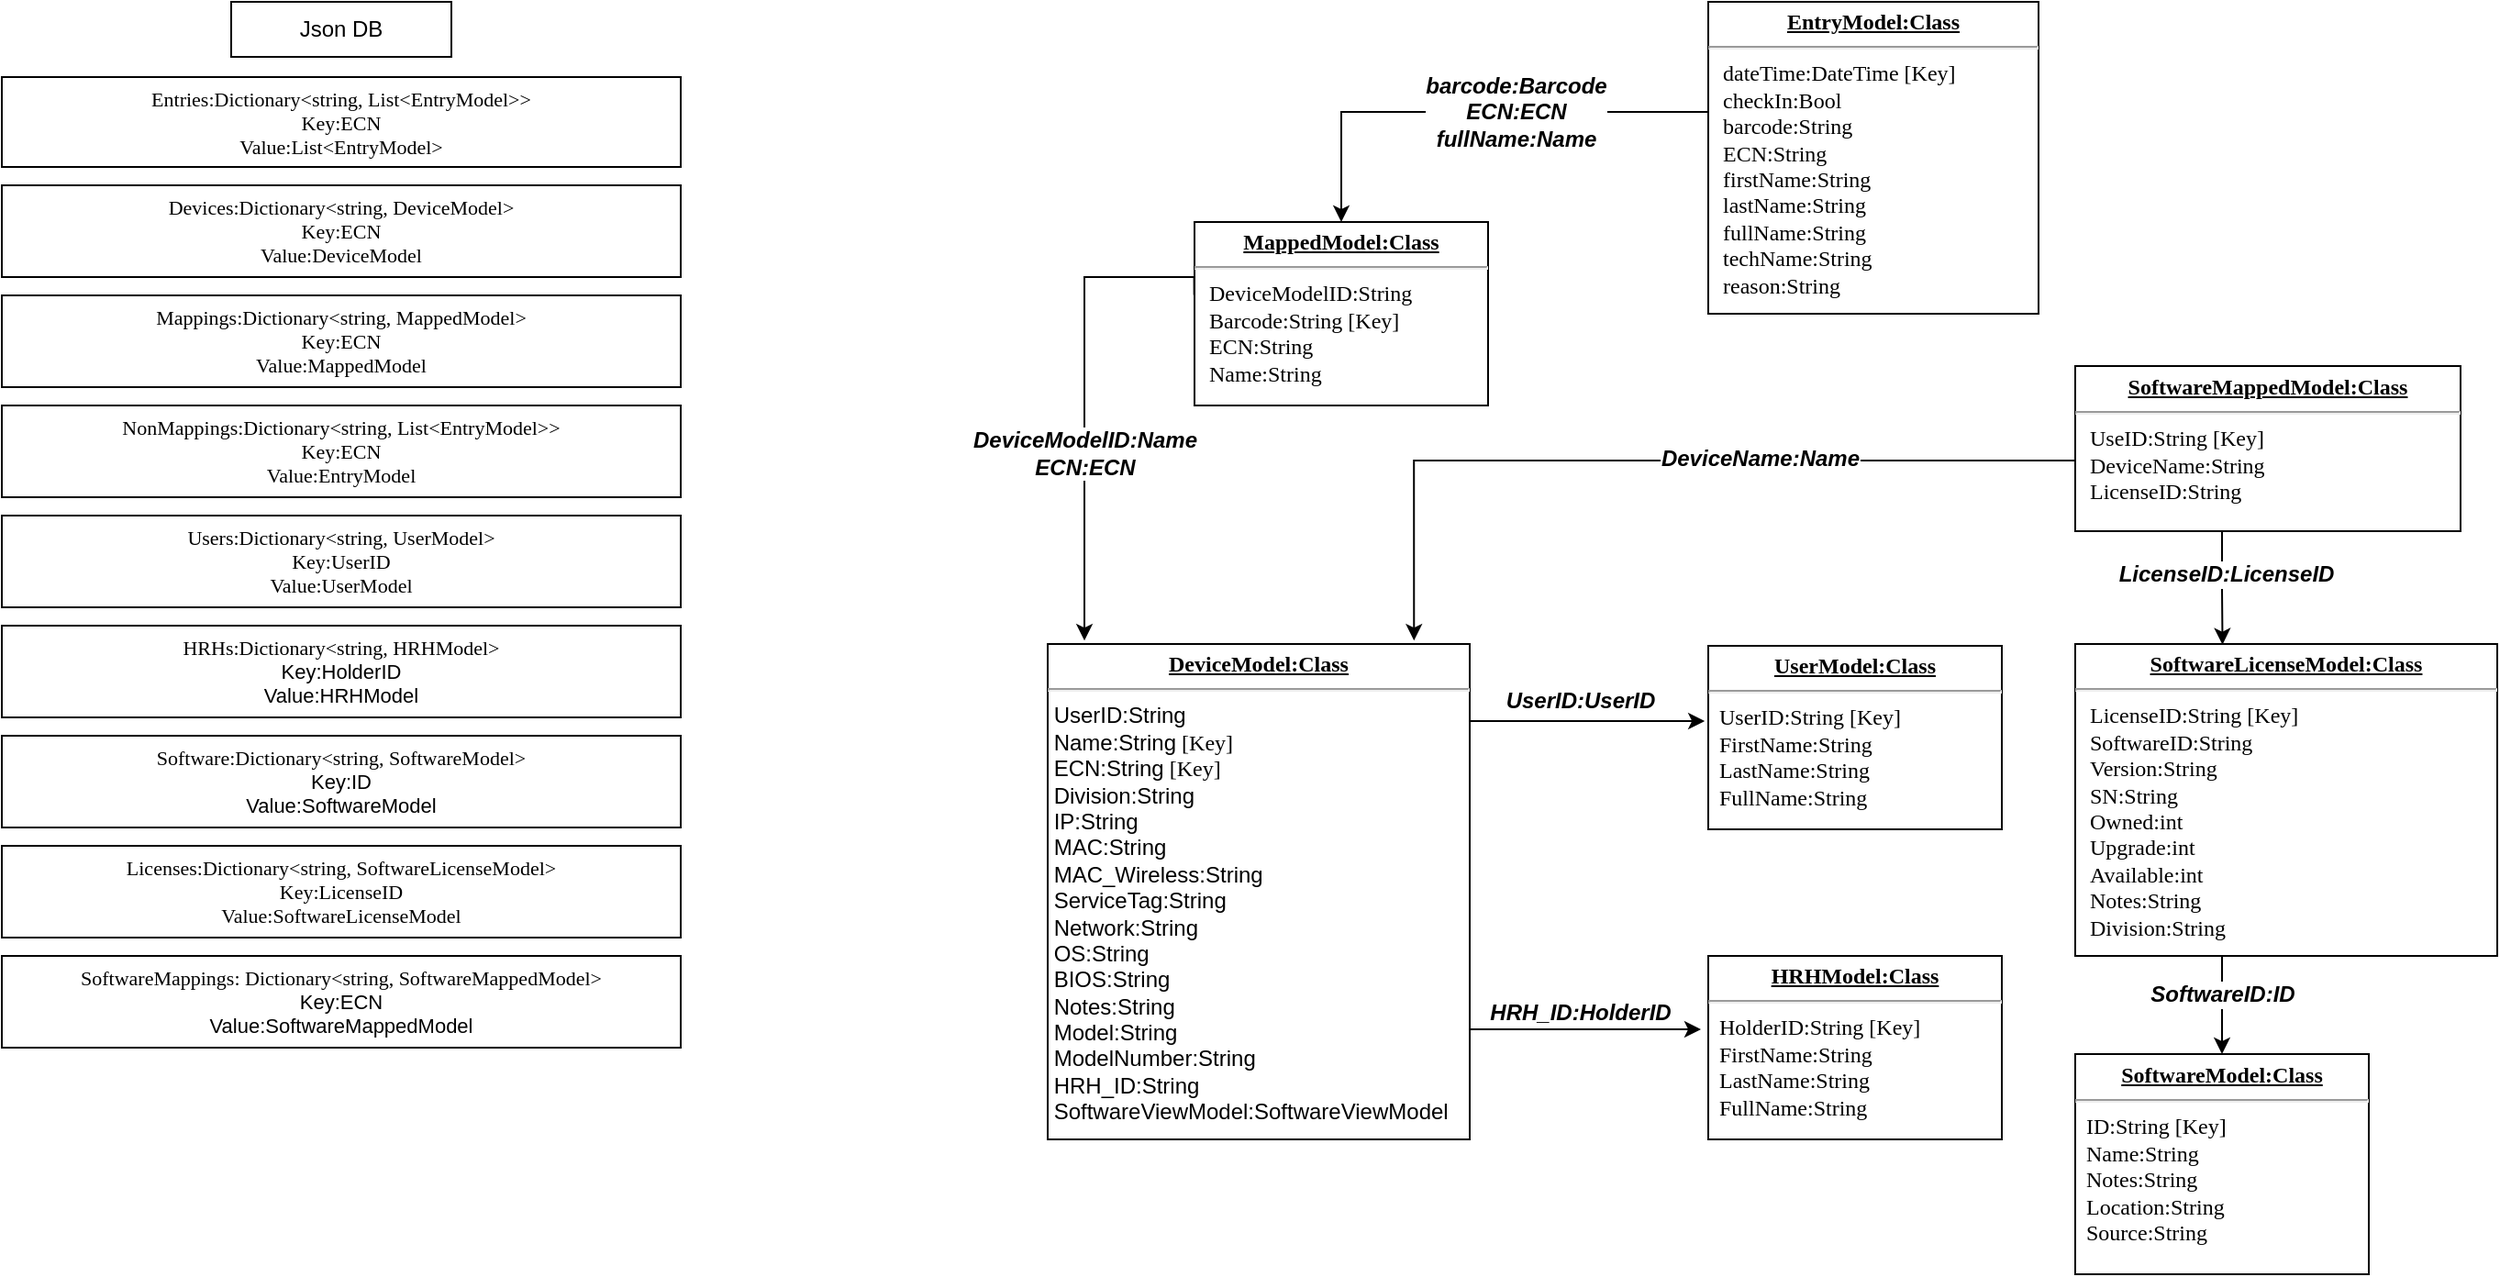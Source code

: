 <mxfile version="14.6.1" type="device"><diagram id="C5RBs43oDa-KdzZeNtuy" name="Page-1"><mxGraphModel dx="2370" dy="1212" grid="1" gridSize="10" guides="1" tooltips="1" connect="1" arrows="1" fold="1" page="1" pageScale="1" pageWidth="827" pageHeight="1169" math="0" shadow="0"><root><mxCell id="WIyWlLk6GJQsqaUBKTNV-0"/><mxCell id="WIyWlLk6GJQsqaUBKTNV-1" parent="WIyWlLk6GJQsqaUBKTNV-0"/><mxCell id="ibJrf6nO1Ghuo4JFHKnv-6" value="Json DB" style="rounded=0;whiteSpace=wrap;html=1;" vertex="1" parent="WIyWlLk6GJQsqaUBKTNV-1"><mxGeometry x="305" y="238" width="120" height="30" as="geometry"/></mxCell><mxCell id="ibJrf6nO1Ghuo4JFHKnv-47" style="edgeStyle=orthogonalEdgeStyle;rounded=0;orthogonalLoop=1;jettySize=auto;html=1;exitX=0;exitY=0.5;exitDx=0;exitDy=0;entryX=0.5;entryY=0;entryDx=0;entryDy=0;fontSize=11;" edge="1" parent="WIyWlLk6GJQsqaUBKTNV-1" source="ibJrf6nO1Ghuo4JFHKnv-16" target="ibJrf6nO1Ghuo4JFHKnv-18"><mxGeometry relative="1" as="geometry"><Array as="points"><mxPoint x="1110" y="298"/><mxPoint x="910" y="298"/></Array></mxGeometry></mxCell><mxCell id="ibJrf6nO1Ghuo4JFHKnv-48" value="&lt;div style=&quot;font-size: 12px&quot;&gt;&lt;i&gt;&lt;b&gt;&lt;font style=&quot;font-size: 12px&quot;&gt;barcode:Barcode&lt;/font&gt;&lt;/b&gt;&lt;/i&gt;&lt;/div&gt;&lt;div style=&quot;font-size: 12px&quot;&gt;&lt;i&gt;&lt;b&gt;&lt;font style=&quot;font-size: 12px&quot;&gt;ECN:ECN&lt;/font&gt;&lt;/b&gt;&lt;/i&gt;&lt;/div&gt;&lt;div style=&quot;font-size: 12px&quot;&gt;&lt;i&gt;&lt;b&gt;&lt;font style=&quot;font-size: 12px&quot;&gt;fullName:Name&lt;br&gt;&lt;/font&gt;&lt;/b&gt;&lt;/i&gt;&lt;/div&gt;" style="edgeLabel;html=1;align=center;verticalAlign=middle;resizable=0;points=[];fontSize=11;" vertex="1" connectable="0" parent="ibJrf6nO1Ghuo4JFHKnv-47"><mxGeometry x="-0.151" y="1" relative="1" as="geometry"><mxPoint x="-9" y="-1" as="offset"/></mxGeometry></mxCell><mxCell id="ibJrf6nO1Ghuo4JFHKnv-16" value="&lt;p style=&quot;margin: 4px 0px 0px ; text-align: center ; text-decoration: underline&quot;&gt;&lt;font style=&quot;font-size: 12px&quot; face=&quot;Verdana&quot;&gt;&lt;b&gt;EntryModel:Class&lt;/b&gt;&lt;/font&gt;&lt;/p&gt;&lt;hr&gt;&lt;p style=&quot;margin: 0px 0px 0px 8px&quot;&gt;&lt;font style=&quot;font-size: 12px&quot; face=&quot;Verdana&quot;&gt;dateTime:DateTime&lt;/font&gt;&lt;font style=&quot;font-size: 12px&quot; face=&quot;Verdana&quot;&gt; [Key]&lt;/font&gt;&lt;/p&gt;&lt;p style=&quot;margin: 0px 0px 0px 8px&quot;&gt;&lt;font style=&quot;font-size: 12px&quot; face=&quot;Verdana&quot;&gt;checkIn:Bool&lt;/font&gt;&lt;/p&gt;&lt;p style=&quot;margin: 0px 0px 0px 8px&quot;&gt;&lt;font style=&quot;font-size: 12px&quot; face=&quot;Verdana&quot;&gt;barcode:String&lt;/font&gt;&lt;/p&gt;&lt;p style=&quot;margin: 0px 0px 0px 8px&quot;&gt;&lt;font style=&quot;font-size: 12px&quot; face=&quot;Verdana&quot;&gt;ECN:String&lt;/font&gt;&lt;/p&gt;&lt;p style=&quot;margin: 0px 0px 0px 8px&quot;&gt;&lt;font style=&quot;font-size: 12px&quot; face=&quot;Verdana&quot;&gt;firstName:String&lt;/font&gt;&lt;/p&gt;&lt;p style=&quot;margin: 0px 0px 0px 8px&quot;&gt;&lt;font style=&quot;font-size: 12px&quot; face=&quot;Verdana&quot;&gt;lastName:String&lt;/font&gt;&lt;/p&gt;&lt;p style=&quot;margin: 0px 0px 0px 8px&quot;&gt;&lt;font style=&quot;font-size: 12px&quot; face=&quot;Verdana&quot;&gt;fullName:String&lt;/font&gt;&lt;/p&gt;&lt;p style=&quot;margin: 0px 0px 0px 8px&quot;&gt;&lt;font style=&quot;font-size: 12px&quot; face=&quot;Verdana&quot;&gt;techName:String&lt;/font&gt;&lt;/p&gt;&lt;p style=&quot;margin: 0px 0px 0px 8px&quot;&gt;&lt;font style=&quot;font-size: 12px&quot; face=&quot;Verdana&quot;&gt;reason:String&lt;br&gt;&lt;/font&gt;&lt;/p&gt;" style="verticalAlign=top;align=left;overflow=fill;fontSize=12;fontFamily=Helvetica;html=1;" vertex="1" parent="WIyWlLk6GJQsqaUBKTNV-1"><mxGeometry x="1110" y="238" width="180" height="170" as="geometry"/></mxCell><mxCell id="ibJrf6nO1Ghuo4JFHKnv-43" style="edgeStyle=orthogonalEdgeStyle;rounded=0;orthogonalLoop=1;jettySize=auto;html=1;fontSize=11;entryX=0.087;entryY=-0.007;entryDx=0;entryDy=0;entryPerimeter=0;exitX=-0.001;exitY=0.398;exitDx=0;exitDy=0;exitPerimeter=0;" edge="1" parent="WIyWlLk6GJQsqaUBKTNV-1" source="ibJrf6nO1Ghuo4JFHKnv-18" target="ibJrf6nO1Ghuo4JFHKnv-38"><mxGeometry relative="1" as="geometry"><mxPoint x="810" y="388" as="sourcePoint"/><mxPoint x="770" y="568" as="targetPoint"/><Array as="points"><mxPoint x="770" y="388"/></Array></mxGeometry></mxCell><mxCell id="ibJrf6nO1Ghuo4JFHKnv-46" value="&lt;div style=&quot;font-size: 12px&quot;&gt;&lt;font style=&quot;font-size: 12px&quot;&gt;&lt;i&gt;&lt;b&gt;DeviceModelID:Name&lt;/b&gt;&lt;/i&gt;&lt;/font&gt;&lt;/div&gt;&lt;div style=&quot;font-size: 12px&quot;&gt;&lt;font style=&quot;font-size: 12px&quot;&gt;&lt;i&gt;&lt;b&gt;ECN:ECN&lt;br&gt;&lt;/b&gt;&lt;/i&gt;&lt;/font&gt;&lt;/div&gt;" style="edgeLabel;html=1;align=center;verticalAlign=middle;resizable=0;points=[];fontSize=11;" vertex="1" connectable="0" parent="ibJrf6nO1Ghuo4JFHKnv-43"><mxGeometry x="0.125" relative="1" as="geometry"><mxPoint y="15" as="offset"/></mxGeometry></mxCell><mxCell id="ibJrf6nO1Ghuo4JFHKnv-18" value="&lt;p style=&quot;margin: 4px 0px 0px ; text-align: center ; text-decoration: underline&quot;&gt;&lt;font style=&quot;font-size: 12px&quot; face=&quot;Verdana&quot;&gt;&lt;b&gt;MappedModel:Class&lt;/b&gt;&lt;/font&gt;&lt;/p&gt;&lt;hr&gt;&lt;p style=&quot;margin: 0px 0px 0px 8px&quot;&gt;&lt;font style=&quot;font-size: 12px&quot; face=&quot;Verdana&quot;&gt;DeviceModelID:String&lt;/font&gt;&lt;/p&gt;&lt;p style=&quot;margin: 0px 0px 0px 8px&quot;&gt;&lt;font style=&quot;font-size: 12px&quot; face=&quot;Verdana&quot;&gt;Barcode:String&lt;/font&gt;&lt;font style=&quot;font-size: 12px&quot; face=&quot;Verdana&quot;&gt; [Key]&lt;/font&gt;&lt;/p&gt;&lt;p style=&quot;margin: 0px 0px 0px 8px&quot;&gt;&lt;font style=&quot;font-size: 12px&quot; face=&quot;Verdana&quot;&gt;ECN:String&lt;/font&gt;&lt;/p&gt;&lt;p style=&quot;margin: 0px 0px 0px 8px&quot;&gt;&lt;font style=&quot;font-size: 12px&quot; face=&quot;Verdana&quot;&gt;Name:String&lt;br&gt;&lt;/font&gt;&lt;/p&gt;&lt;font face=&quot;Verdana&quot;&gt;&lt;/font&gt;" style="verticalAlign=top;align=left;overflow=fill;fontSize=12;fontFamily=Helvetica;html=1;" vertex="1" parent="WIyWlLk6GJQsqaUBKTNV-1"><mxGeometry x="830" y="358" width="160" height="100" as="geometry"/></mxCell><mxCell id="ibJrf6nO1Ghuo4JFHKnv-20" value="&lt;p style=&quot;margin: 4px 0px 0px ; text-align: center ; text-decoration: underline&quot;&gt;&lt;font style=&quot;font-size: 12px&quot; face=&quot;Verdana&quot;&gt;&lt;b&gt;HRHModel:Class&lt;/b&gt;&lt;/font&gt;&lt;/p&gt;&lt;hr&gt;&lt;div&gt;&lt;font face=&quot;Verdana&quot;&gt;&amp;nbsp; HolderID:String&lt;/font&gt;&lt;font style=&quot;font-size: 12px&quot; face=&quot;Verdana&quot;&gt; [Key]&lt;/font&gt;&lt;/div&gt;&lt;div&gt;&lt;font face=&quot;Verdana&quot;&gt;&amp;nbsp; FirstName:String&lt;/font&gt;&lt;/div&gt;&lt;div&gt;&lt;font face=&quot;Verdana&quot;&gt;&amp;nbsp; LastName:String&lt;/font&gt;&lt;/div&gt;&lt;div&gt;&lt;font face=&quot;Verdana&quot;&gt;&amp;nbsp; FullName:String&lt;br&gt;&lt;/font&gt;&lt;/div&gt;" style="verticalAlign=top;align=left;overflow=fill;fontSize=12;fontFamily=Helvetica;html=1;" vertex="1" parent="WIyWlLk6GJQsqaUBKTNV-1"><mxGeometry x="1110" y="758" width="160" height="100" as="geometry"/></mxCell><mxCell id="ibJrf6nO1Ghuo4JFHKnv-60" style="edgeStyle=orthogonalEdgeStyle;rounded=0;orthogonalLoop=1;jettySize=auto;html=1;entryX=0.5;entryY=0;entryDx=0;entryDy=0;fontSize=11;" edge="1" parent="WIyWlLk6GJQsqaUBKTNV-1" source="ibJrf6nO1Ghuo4JFHKnv-22" target="ibJrf6nO1Ghuo4JFHKnv-37"><mxGeometry relative="1" as="geometry"><Array as="points"><mxPoint x="1390" y="771.5"/><mxPoint x="1390" y="771.5"/></Array></mxGeometry></mxCell><mxCell id="ibJrf6nO1Ghuo4JFHKnv-61" value="&lt;b&gt;&lt;i&gt;&lt;font style=&quot;font-size: 12px&quot;&gt;SoftwareID:ID&lt;/font&gt;&lt;/i&gt;&lt;/b&gt;" style="edgeLabel;html=1;align=center;verticalAlign=middle;resizable=0;points=[];fontSize=11;" vertex="1" connectable="0" parent="ibJrf6nO1Ghuo4JFHKnv-60"><mxGeometry x="-0.356" relative="1" as="geometry"><mxPoint y="4" as="offset"/></mxGeometry></mxCell><mxCell id="ibJrf6nO1Ghuo4JFHKnv-22" value="&lt;p style=&quot;margin: 4px 0px 0px ; text-align: center ; text-decoration: underline&quot;&gt;&lt;font style=&quot;font-size: 12px&quot; face=&quot;Verdana&quot;&gt;&lt;b&gt;SoftwareLicenseModel:Class&lt;/b&gt;&lt;/font&gt;&lt;/p&gt;&lt;hr&gt;&lt;p style=&quot;margin: 0px 0px 0px 8px&quot;&gt;&lt;font style=&quot;font-size: 12px&quot; face=&quot;Verdana&quot;&gt;LicenseID:String&lt;/font&gt;&lt;font style=&quot;font-size: 12px&quot; face=&quot;Verdana&quot;&gt; [Key]&lt;/font&gt;&lt;/p&gt;&lt;p style=&quot;margin: 0px 0px 0px 8px&quot;&gt;&lt;font style=&quot;font-size: 12px&quot; face=&quot;Verdana&quot;&gt;SoftwareID:String&lt;/font&gt;&lt;/p&gt;&lt;p style=&quot;margin: 0px 0px 0px 8px&quot;&gt;&lt;font style=&quot;font-size: 12px&quot; face=&quot;Verdana&quot;&gt;Version:String&lt;/font&gt;&lt;/p&gt;&lt;p style=&quot;margin: 0px 0px 0px 8px&quot;&gt;&lt;font style=&quot;font-size: 12px&quot; face=&quot;Verdana&quot;&gt;SN:String&lt;/font&gt;&lt;/p&gt;&lt;p style=&quot;margin: 0px 0px 0px 8px&quot;&gt;&lt;font style=&quot;font-size: 12px&quot; face=&quot;Verdana&quot;&gt;Owned:int&lt;/font&gt;&lt;/p&gt;&lt;p style=&quot;margin: 0px 0px 0px 8px&quot;&gt;&lt;font style=&quot;font-size: 12px&quot; face=&quot;Verdana&quot;&gt;Upgrade:int&lt;/font&gt;&lt;/p&gt;&lt;p style=&quot;margin: 0px 0px 0px 8px&quot;&gt;&lt;font style=&quot;font-size: 12px&quot; face=&quot;Verdana&quot;&gt;Available:int&lt;/font&gt;&lt;/p&gt;&lt;p style=&quot;margin: 0px 0px 0px 8px&quot;&gt;&lt;font style=&quot;font-size: 12px&quot; face=&quot;Verdana&quot;&gt;Notes:String&lt;/font&gt;&lt;/p&gt;&lt;p style=&quot;margin: 0px 0px 0px 8px&quot;&gt;&lt;font style=&quot;font-size: 12px&quot; face=&quot;Verdana&quot;&gt;Division:String&lt;br&gt;&lt;/font&gt;&lt;/p&gt;" style="verticalAlign=top;align=left;overflow=fill;fontSize=12;fontFamily=Helvetica;html=1;" vertex="1" parent="WIyWlLk6GJQsqaUBKTNV-1"><mxGeometry x="1310" y="588" width="230" height="170" as="geometry"/></mxCell><mxCell id="ibJrf6nO1Ghuo4JFHKnv-26" value="&lt;font style=&quot;font-size: 11px&quot; face=&quot;Verdana&quot;&gt;&lt;span style=&quot;font-size: 11px&quot;&gt;NonMappings:Dictionary&amp;lt;string, List&amp;lt;EntryModel&amp;gt;&amp;gt;&lt;/span&gt;&lt;/font&gt;&lt;font style=&quot;font-size: 11px&quot; face=&quot;Verdana&quot;&gt;&lt;span style=&quot;font-size: 11px&quot;&gt;&lt;/span&gt;&lt;/font&gt;&lt;div&gt;&lt;font style=&quot;font-size: 11px&quot; face=&quot;Verdana&quot;&gt;&lt;span style=&quot;font-size: 11px&quot;&gt;Key:ECN&lt;/span&gt;&lt;/font&gt;&lt;/div&gt;&lt;div&gt;&lt;font style=&quot;font-size: 11px&quot; face=&quot;Verdana&quot;&gt;&lt;span style=&quot;font-size: 11px&quot;&gt;Value:EntryModel&lt;/span&gt;&lt;/font&gt;&lt;/div&gt;" style="rounded=0;whiteSpace=wrap;html=1;fontSize=11;fontStyle=0" vertex="1" parent="WIyWlLk6GJQsqaUBKTNV-1"><mxGeometry x="180" y="458" width="370" height="50" as="geometry"/></mxCell><mxCell id="ibJrf6nO1Ghuo4JFHKnv-30" value="&lt;div&gt;&lt;font style=&quot;font-size: 11px&quot; face=&quot;Verdana&quot;&gt;&lt;span style=&quot;font-size: 11px&quot;&gt;Mappings:Dictionary&amp;lt;string, MappedModel&amp;gt;&lt;/span&gt;&lt;/font&gt;&lt;/div&gt;&lt;div&gt;&lt;font style=&quot;font-size: 11px&quot; face=&quot;Verdana&quot;&gt;&lt;span style=&quot;font-size: 11px&quot;&gt;Key:ECN&lt;/span&gt;&lt;/font&gt;&lt;/div&gt;&lt;div&gt;&lt;font style=&quot;font-size: 11px&quot; face=&quot;Verdana&quot;&gt;&lt;span style=&quot;font-size: 11px&quot;&gt;Value:MappedModel&lt;br&gt;&lt;/span&gt;&lt;/font&gt;&lt;/div&gt;" style="rounded=0;whiteSpace=wrap;html=1;fontSize=11;fontStyle=0" vertex="1" parent="WIyWlLk6GJQsqaUBKTNV-1"><mxGeometry x="180" y="398" width="370" height="50" as="geometry"/></mxCell><mxCell id="ibJrf6nO1Ghuo4JFHKnv-31" value="&lt;div&gt;&lt;font style=&quot;font-size: 11px&quot; face=&quot;Verdana&quot;&gt;&lt;span style=&quot;font-size: 11px&quot;&gt;Users:Dictionary&amp;lt;string, UserModel&amp;gt;&lt;/span&gt;&lt;br&gt;&lt;/font&gt;&lt;/div&gt;&lt;div&gt;&lt;font face=&quot;Verdana&quot;&gt;Key:UserID&lt;/font&gt;&lt;/div&gt;&lt;font face=&quot;Verdana&quot;&gt;Value:UserModel&lt;/font&gt;" style="rounded=0;whiteSpace=wrap;html=1;fontSize=11;fontStyle=0" vertex="1" parent="WIyWlLk6GJQsqaUBKTNV-1"><mxGeometry x="180" y="518" width="370" height="50" as="geometry"/></mxCell><mxCell id="ibJrf6nO1Ghuo4JFHKnv-32" value="&lt;div&gt;&lt;font style=&quot;font-size: 11px&quot; face=&quot;Verdana&quot;&gt;&lt;span style=&quot;font-size: 11px&quot;&gt;HRHs:Dictionary&amp;lt;string, HRHModel&amp;gt;&lt;/span&gt;&lt;/font&gt;&lt;/div&gt;&lt;div&gt;Key:HolderID&lt;/div&gt;&lt;div&gt;Value:HRHModel&lt;br&gt;&lt;/div&gt;" style="rounded=0;whiteSpace=wrap;html=1;fontSize=11;fontStyle=0" vertex="1" parent="WIyWlLk6GJQsqaUBKTNV-1"><mxGeometry x="180" y="578" width="370" height="50" as="geometry"/></mxCell><mxCell id="ibJrf6nO1Ghuo4JFHKnv-33" value="&lt;div&gt;&lt;font style=&quot;font-size: 11px&quot; face=&quot;Verdana&quot;&gt;&lt;span style=&quot;font-size: 11px&quot;&gt;Software:Dictionary&amp;lt;string, SoftwareModel&amp;gt;&lt;/span&gt;&lt;/font&gt;&lt;/div&gt;&lt;div&gt;Key:ID&lt;/div&gt;&lt;div&gt;Value:SoftwareModel&lt;br&gt;&lt;/div&gt;" style="rounded=0;whiteSpace=wrap;html=1;fontSize=11;fontStyle=0" vertex="1" parent="WIyWlLk6GJQsqaUBKTNV-1"><mxGeometry x="180" y="638" width="370" height="50" as="geometry"/></mxCell><mxCell id="ibJrf6nO1Ghuo4JFHKnv-34" value="&lt;div&gt;&lt;font style=&quot;font-size: 11px&quot; face=&quot;Verdana&quot;&gt;&lt;span style=&quot;font-size: 11px&quot;&gt;Licenses:Dictionary&amp;lt;string, SoftwareLicenseModel&amp;gt;&lt;/span&gt;&lt;/font&gt;&lt;/div&gt;&lt;div&gt;&lt;font style=&quot;font-size: 11px&quot; face=&quot;Verdana&quot;&gt;&lt;span style=&quot;font-size: 11px&quot;&gt;Key:LicenseID&lt;/span&gt;&lt;/font&gt;&lt;/div&gt;&lt;div&gt;&lt;font style=&quot;font-size: 11px&quot; face=&quot;Verdana&quot;&gt;&lt;span style=&quot;font-size: 11px&quot;&gt;Value:SoftwareLicenseModel&lt;br&gt;&lt;/span&gt;&lt;/font&gt;&lt;/div&gt;" style="rounded=0;whiteSpace=wrap;html=1;fontSize=11;fontStyle=0" vertex="1" parent="WIyWlLk6GJQsqaUBKTNV-1"><mxGeometry x="180" y="698" width="370" height="50" as="geometry"/></mxCell><mxCell id="ibJrf6nO1Ghuo4JFHKnv-54" style="edgeStyle=orthogonalEdgeStyle;rounded=0;orthogonalLoop=1;jettySize=auto;html=1;entryX=0.868;entryY=-0.007;entryDx=0;entryDy=0;entryPerimeter=0;fontSize=11;" edge="1" parent="WIyWlLk6GJQsqaUBKTNV-1" source="ibJrf6nO1Ghuo4JFHKnv-35" target="ibJrf6nO1Ghuo4JFHKnv-38"><mxGeometry relative="1" as="geometry"><Array as="points"><mxPoint x="950" y="488"/></Array></mxGeometry></mxCell><mxCell id="ibJrf6nO1Ghuo4JFHKnv-55" value="&lt;font style=&quot;font-size: 12px&quot;&gt;&lt;i&gt;&lt;b&gt;DeviceName:Name&lt;/b&gt;&lt;/i&gt;&lt;/font&gt;" style="edgeLabel;html=1;align=center;verticalAlign=middle;resizable=0;points=[];fontSize=11;" vertex="1" connectable="0" parent="ibJrf6nO1Ghuo4JFHKnv-54"><mxGeometry x="-0.248" y="-1" relative="1" as="geometry"><mxPoint as="offset"/></mxGeometry></mxCell><mxCell id="ibJrf6nO1Ghuo4JFHKnv-57" style="edgeStyle=orthogonalEdgeStyle;rounded=0;orthogonalLoop=1;jettySize=auto;html=1;fontSize=11;entryX=0.349;entryY=0.002;entryDx=0;entryDy=0;entryPerimeter=0;" edge="1" parent="WIyWlLk6GJQsqaUBKTNV-1" source="ibJrf6nO1Ghuo4JFHKnv-35" target="ibJrf6nO1Ghuo4JFHKnv-22"><mxGeometry relative="1" as="geometry"><mxPoint x="1639" y="571.5" as="targetPoint"/><Array as="points"><mxPoint x="1390" y="558"/><mxPoint x="1390" y="558"/></Array></mxGeometry></mxCell><mxCell id="ibJrf6nO1Ghuo4JFHKnv-59" value="&lt;font style=&quot;font-size: 12px&quot;&gt;&lt;b&gt;&lt;i&gt;LicenseID:LicenseID&lt;/i&gt;&lt;/b&gt;&lt;/font&gt;" style="edgeLabel;html=1;align=center;verticalAlign=middle;resizable=0;points=[];fontSize=11;" vertex="1" connectable="0" parent="ibJrf6nO1Ghuo4JFHKnv-57"><mxGeometry x="0.275" y="2" relative="1" as="geometry"><mxPoint y="-16" as="offset"/></mxGeometry></mxCell><mxCell id="ibJrf6nO1Ghuo4JFHKnv-35" value="&lt;p style=&quot;margin: 4px 0px 0px ; text-align: center ; text-decoration: underline&quot;&gt;&lt;font style=&quot;font-size: 12px&quot; face=&quot;Verdana&quot;&gt;&lt;b&gt;SoftwareMappedModel:Class&lt;/b&gt;&lt;/font&gt;&lt;/p&gt;&lt;hr&gt;&lt;p style=&quot;margin: 0px 0px 0px 8px&quot;&gt;&lt;font style=&quot;font-size: 12px&quot; face=&quot;Verdana&quot;&gt;UseID:String [Key]&lt;br&gt;&lt;/font&gt;&lt;/p&gt;&lt;p style=&quot;margin: 0px 0px 0px 8px&quot;&gt;&lt;font style=&quot;font-size: 12px&quot; face=&quot;Verdana&quot;&gt;DeviceName:String&lt;/font&gt;&lt;/p&gt;&lt;p style=&quot;margin: 0px 0px 0px 8px&quot;&gt;&lt;font style=&quot;font-size: 12px&quot; face=&quot;Verdana&quot;&gt;LicenseID:String&lt;/font&gt;&lt;/p&gt;" style="verticalAlign=top;align=left;overflow=fill;fontSize=12;fontFamily=Helvetica;html=1;" vertex="1" parent="WIyWlLk6GJQsqaUBKTNV-1"><mxGeometry x="1310" y="436.5" width="210" height="90" as="geometry"/></mxCell><mxCell id="ibJrf6nO1Ghuo4JFHKnv-36" value="&lt;p style=&quot;margin: 4px 0px 0px ; text-align: center ; text-decoration: underline&quot;&gt;&lt;font style=&quot;font-size: 12px&quot; face=&quot;Verdana&quot;&gt;&lt;b&gt;UserModel:Class&lt;/b&gt;&lt;/font&gt;&lt;/p&gt;&lt;hr&gt;&lt;div&gt;&lt;font face=&quot;Verdana&quot;&gt;&amp;nbsp; UserID:String&lt;/font&gt;&lt;font style=&quot;font-size: 12px&quot; face=&quot;Verdana&quot;&gt; [Key]&lt;/font&gt;&lt;/div&gt;&lt;div&gt;&lt;font face=&quot;Verdana&quot;&gt;&amp;nbsp; FirstName:String&lt;/font&gt;&lt;/div&gt;&lt;div&gt;&lt;font face=&quot;Verdana&quot;&gt;&amp;nbsp; LastName:String&lt;/font&gt;&lt;/div&gt;&lt;div&gt;&lt;font face=&quot;Verdana&quot;&gt;&amp;nbsp; FullName:String&lt;br&gt;&lt;/font&gt;&lt;/div&gt;" style="verticalAlign=top;align=left;overflow=fill;fontSize=12;fontFamily=Helvetica;html=1;" vertex="1" parent="WIyWlLk6GJQsqaUBKTNV-1"><mxGeometry x="1110" y="589" width="160" height="100" as="geometry"/></mxCell><mxCell id="ibJrf6nO1Ghuo4JFHKnv-37" value="&lt;p style=&quot;margin: 4px 0px 0px ; text-align: center ; text-decoration: underline&quot;&gt;&lt;font style=&quot;font-size: 12px&quot; face=&quot;Verdana&quot;&gt;&lt;b&gt;SoftwareModel:Class&lt;/b&gt;&lt;/font&gt;&lt;/p&gt;&lt;hr&gt;&lt;div&gt;&lt;font face=&quot;Verdana&quot;&gt;&amp;nbsp; ID:String&lt;/font&gt;&lt;font style=&quot;font-size: 12px&quot; face=&quot;Verdana&quot;&gt; [Key]&lt;/font&gt;&lt;/div&gt;&lt;div&gt;&lt;font face=&quot;Verdana&quot;&gt;&amp;nbsp; Name:String&lt;/font&gt;&lt;/div&gt;&lt;div&gt;&lt;font face=&quot;Verdana&quot;&gt;&amp;nbsp; Notes:String&lt;/font&gt;&lt;/div&gt;&lt;div&gt;&lt;font face=&quot;Verdana&quot;&gt;&amp;nbsp; Location:String&lt;br&gt;&lt;/font&gt;&lt;/div&gt;&lt;div&gt;&lt;font face=&quot;Verdana&quot;&gt;&amp;nbsp; Source:String&lt;br&gt;&lt;/font&gt;&lt;/div&gt;" style="verticalAlign=top;align=left;overflow=fill;fontSize=12;fontFamily=Helvetica;html=1;" vertex="1" parent="WIyWlLk6GJQsqaUBKTNV-1"><mxGeometry x="1310" y="811.5" width="160" height="120" as="geometry"/></mxCell><mxCell id="ibJrf6nO1Ghuo4JFHKnv-49" style="edgeStyle=orthogonalEdgeStyle;rounded=0;orthogonalLoop=1;jettySize=auto;html=1;entryX=-0.012;entryY=0.41;entryDx=0;entryDy=0;entryPerimeter=0;fontSize=11;" edge="1" parent="WIyWlLk6GJQsqaUBKTNV-1" source="ibJrf6nO1Ghuo4JFHKnv-38" target="ibJrf6nO1Ghuo4JFHKnv-36"><mxGeometry relative="1" as="geometry"><Array as="points"><mxPoint x="1020" y="630"/><mxPoint x="1020" y="630"/></Array></mxGeometry></mxCell><mxCell id="ibJrf6nO1Ghuo4JFHKnv-50" value="&lt;font style=&quot;font-size: 12px&quot;&gt;&lt;b&gt;&lt;i&gt;UserID:UserID&lt;/i&gt;&lt;/b&gt;&lt;/font&gt;" style="edgeLabel;html=1;align=center;verticalAlign=middle;resizable=0;points=[];fontSize=11;" vertex="1" connectable="0" parent="ibJrf6nO1Ghuo4JFHKnv-49"><mxGeometry x="0.296" y="-1" relative="1" as="geometry"><mxPoint x="-23" y="-12" as="offset"/></mxGeometry></mxCell><mxCell id="ibJrf6nO1Ghuo4JFHKnv-51" style="edgeStyle=orthogonalEdgeStyle;rounded=0;orthogonalLoop=1;jettySize=auto;html=1;entryX=-0.025;entryY=0.4;entryDx=0;entryDy=0;entryPerimeter=0;fontSize=11;" edge="1" parent="WIyWlLk6GJQsqaUBKTNV-1" source="ibJrf6nO1Ghuo4JFHKnv-38" target="ibJrf6nO1Ghuo4JFHKnv-20"><mxGeometry relative="1" as="geometry"><Array as="points"><mxPoint x="1010" y="798"/><mxPoint x="1010" y="798"/></Array></mxGeometry></mxCell><mxCell id="ibJrf6nO1Ghuo4JFHKnv-52" value="&lt;font style=&quot;font-size: 12px&quot;&gt;&lt;b&gt;&lt;i&gt;HRH_ID:HolderID&lt;/i&gt;&lt;/b&gt;&lt;/font&gt;" style="edgeLabel;html=1;align=center;verticalAlign=middle;resizable=0;points=[];fontSize=11;" vertex="1" connectable="0" parent="ibJrf6nO1Ghuo4JFHKnv-51"><mxGeometry x="0.302" y="-1" relative="1" as="geometry"><mxPoint x="-22" y="-10" as="offset"/></mxGeometry></mxCell><mxCell id="ibJrf6nO1Ghuo4JFHKnv-38" value="&lt;p style=&quot;margin: 4px 0px 0px ; text-align: center ; text-decoration: underline&quot;&gt;&lt;font style=&quot;font-size: 12px&quot; face=&quot;Verdana&quot;&gt;&lt;b&gt;DeviceModel:Class&lt;/b&gt;&lt;/font&gt;&lt;/p&gt;&lt;hr&gt;&lt;div&gt;&amp;nbsp;UserID:String&lt;/div&gt;&lt;div&gt;&amp;nbsp;Name:String&lt;font style=&quot;font-size: 12px&quot; face=&quot;Verdana&quot;&gt; [Key]&lt;/font&gt;&lt;/div&gt;&lt;div&gt;&amp;nbsp;ECN:String&lt;font style=&quot;font-size: 12px&quot; face=&quot;Verdana&quot;&gt; [Key]&lt;/font&gt;&lt;/div&gt;&lt;div&gt;&amp;nbsp;Division:String&lt;/div&gt;&lt;div&gt;&amp;nbsp;IP:String&lt;/div&gt;&lt;div&gt;&amp;nbsp;MAC:String&lt;/div&gt;&lt;div&gt;&amp;nbsp;MAC_Wireless:String&lt;/div&gt;&lt;div&gt;&amp;nbsp;ServiceTag:String&lt;/div&gt;&lt;div&gt;&amp;nbsp;Network:String&lt;/div&gt;&lt;div&gt;&amp;nbsp;OS:String&lt;/div&gt;&lt;div&gt;&amp;nbsp;BIOS:String&lt;/div&gt;&lt;div&gt;&amp;nbsp;Notes:String&lt;/div&gt;&lt;div&gt;&amp;nbsp;Model:String&lt;/div&gt;&lt;div&gt;&amp;nbsp;ModelNumber:String&lt;/div&gt;&lt;div&gt;&amp;nbsp;HRH_ID:String&lt;/div&gt;&lt;div&gt;&amp;nbsp;SoftwareViewModel:SoftwareViewModel&lt;/div&gt;" style="verticalAlign=top;align=left;overflow=fill;fontSize=12;fontFamily=Helvetica;html=1;" vertex="1" parent="WIyWlLk6GJQsqaUBKTNV-1"><mxGeometry x="750" y="588" width="230" height="270" as="geometry"/></mxCell><mxCell id="ibJrf6nO1Ghuo4JFHKnv-39" value="&lt;div&gt;&lt;font style=&quot;font-size: 11px&quot; face=&quot;Verdana&quot;&gt;&lt;span style=&quot;font-size: 11px&quot;&gt;SoftwareMappings: Dictionary&amp;lt;string, SoftwareMappedModel&amp;gt;&lt;/span&gt;&lt;/font&gt;&lt;/div&gt;&lt;div&gt;Key:ECN&lt;/div&gt;&lt;div&gt;Value:SoftwareMappedModel&lt;br&gt;&lt;/div&gt;" style="rounded=0;whiteSpace=wrap;html=1;fontSize=11;fontStyle=0" vertex="1" parent="WIyWlLk6GJQsqaUBKTNV-1"><mxGeometry x="180" y="758" width="370" height="50" as="geometry"/></mxCell><mxCell id="ibJrf6nO1Ghuo4JFHKnv-40" value="&lt;div&gt;&lt;font style=&quot;font-size: 11px&quot; face=&quot;Verdana&quot;&gt;&lt;span style=&quot;font-size: 11px&quot;&gt;Entries:Dictionary&amp;lt;string, List&amp;lt;EntryModel&amp;gt;&amp;gt;&lt;/span&gt;&lt;br&gt;&lt;/font&gt;&lt;/div&gt;&lt;div&gt;&lt;font face=&quot;Verdana&quot;&gt;Key:ECN&lt;/font&gt;&lt;/div&gt;&lt;div&gt;&lt;font face=&quot;Verdana&quot;&gt;Value:List&amp;lt;EntryModel&amp;gt;&lt;/font&gt;&lt;br&gt;&lt;/div&gt;" style="rounded=0;whiteSpace=wrap;html=1;fontSize=11;fontStyle=0" vertex="1" parent="WIyWlLk6GJQsqaUBKTNV-1"><mxGeometry x="180" y="279" width="370" height="49" as="geometry"/></mxCell><mxCell id="ibJrf6nO1Ghuo4JFHKnv-41" value="&lt;div&gt;&lt;font style=&quot;font-size: 11px&quot; face=&quot;Verdana&quot;&gt;&lt;span style=&quot;font-size: 11px&quot;&gt;Devices:Dictionary&amp;lt;string, DeviceModel&amp;gt;&lt;/span&gt;&lt;/font&gt;&lt;/div&gt;&lt;div&gt;&lt;font style=&quot;font-size: 11px&quot; face=&quot;Verdana&quot;&gt;&lt;span style=&quot;font-size: 11px&quot;&gt;Key:ECN&lt;/span&gt;&lt;/font&gt;&lt;/div&gt;&lt;div&gt;&lt;font style=&quot;font-size: 11px&quot; face=&quot;Verdana&quot;&gt;&lt;span style=&quot;font-size: 11px&quot;&gt;Value:DeviceModel&lt;br&gt;&lt;/span&gt;&lt;/font&gt;&lt;/div&gt;" style="rounded=0;whiteSpace=wrap;html=1;fontSize=11;fontStyle=0" vertex="1" parent="WIyWlLk6GJQsqaUBKTNV-1"><mxGeometry x="180" y="338" width="370" height="50" as="geometry"/></mxCell></root></mxGraphModel></diagram></mxfile>
